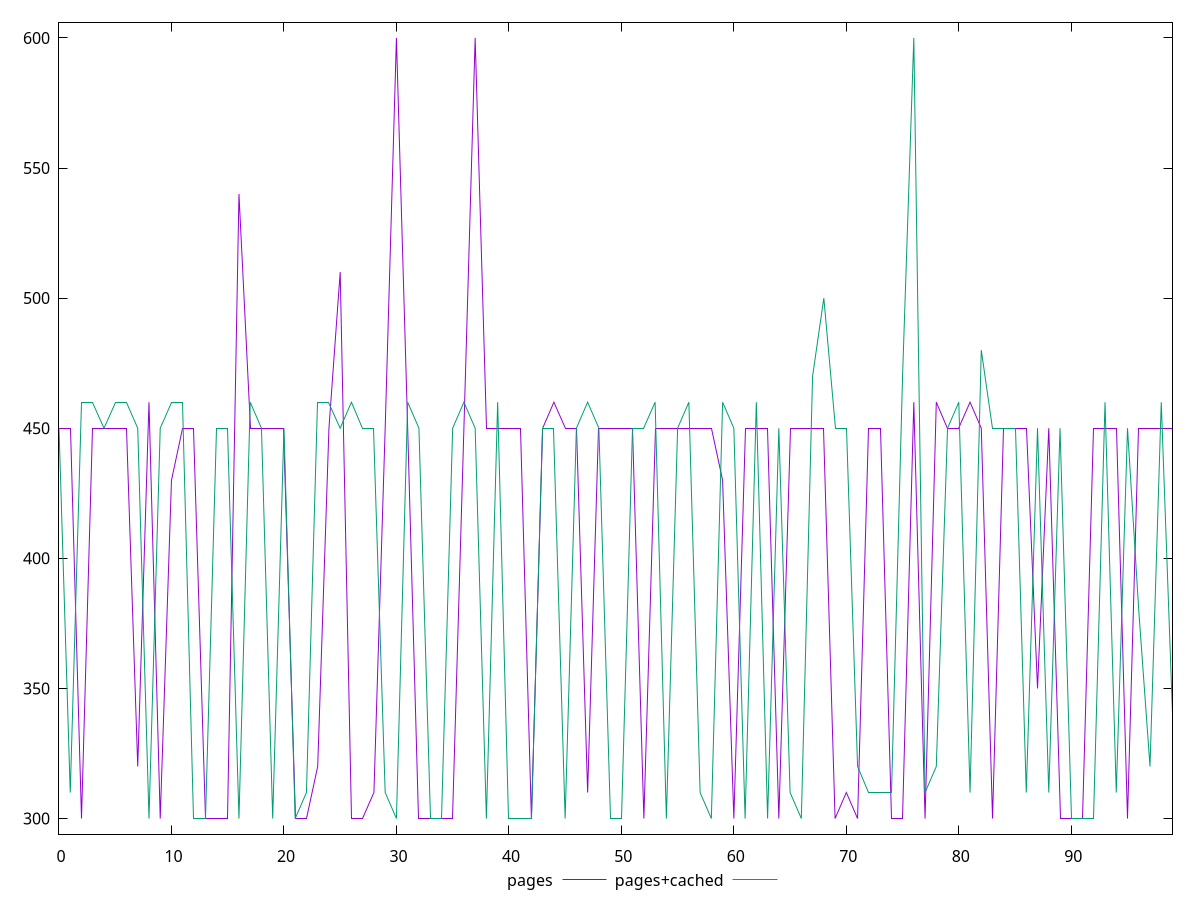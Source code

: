 reset

$pages <<EOF
0 450
1 450
2 300
3 450
4 450
5 450
6 450
7 320
8 460
9 300
10 430
11 450
12 450
13 300
14 300
15 300
16 540
17 450
18 450
19 450
20 450
21 300
22 300
23 320
24 450
25 510
26 300
27 300
28 310
29 450
30 600
31 450
32 300
33 300
34 300
35 300
36 450
37 600
38 450
39 450
40 450
41 450
42 300
43 450
44 460
45 450
46 450
47 310
48 450
49 450
50 450
51 450
52 300
53 450
54 450
55 450
56 450
57 450
58 450
59 430
60 300
61 450
62 450
63 450
64 300
65 450
66 450
67 450
68 450
69 300
70 310
71 300
72 450
73 450
74 300
75 300
76 460
77 300
78 460
79 450
80 450
81 460
82 450
83 300
84 450
85 450
86 450
87 350
88 450
89 300
90 300
91 300
92 450
93 450
94 450
95 300
96 450
97 450
98 450
99 450
EOF

$pagesCached <<EOF
0 450
1 310
2 460
3 460
4 450
5 460
6 460
7 450
8 300
9 450
10 460
11 460
12 300
13 300
14 450
15 450
16 300
17 460
18 450
19 300
20 450
21 300
22 310
23 460
24 460
25 450
26 460
27 450
28 450
29 310
30 300
31 460
32 450
33 300
34 300
35 450
36 460
37 450
38 300
39 460
40 300
41 300
42 300
43 450
44 450
45 300
46 450
47 460
48 450
49 300
50 300
51 450
52 450
53 460
54 300
55 450
56 460
57 310
58 300
59 460
60 450
61 300
62 460
63 300
64 450
65 310
66 300
67 470
68 500
69 450
70 450
71 320
72 310
73 310
74 310
75 470
76 600
77 310
78 320
79 450
80 460
81 310
82 480
83 450
84 450
85 450
86 310
87 450
88 310
89 450
90 300
91 300
92 300
93 460
94 310
95 450
96 380
97 320
98 460
99 340
EOF

set key outside below
set xrange [0:99]
set yrange [294:606]
set trange [294:606]
set terminal svg size 640, 520 enhanced background rgb 'white'
set output "report_00018_2021-02-10T15-25-16.877Z/uses-webp-images/comparison/line/0_vs_1.svg"

plot $pages title "pages" with line, \
     $pagesCached title "pages+cached" with line

reset
